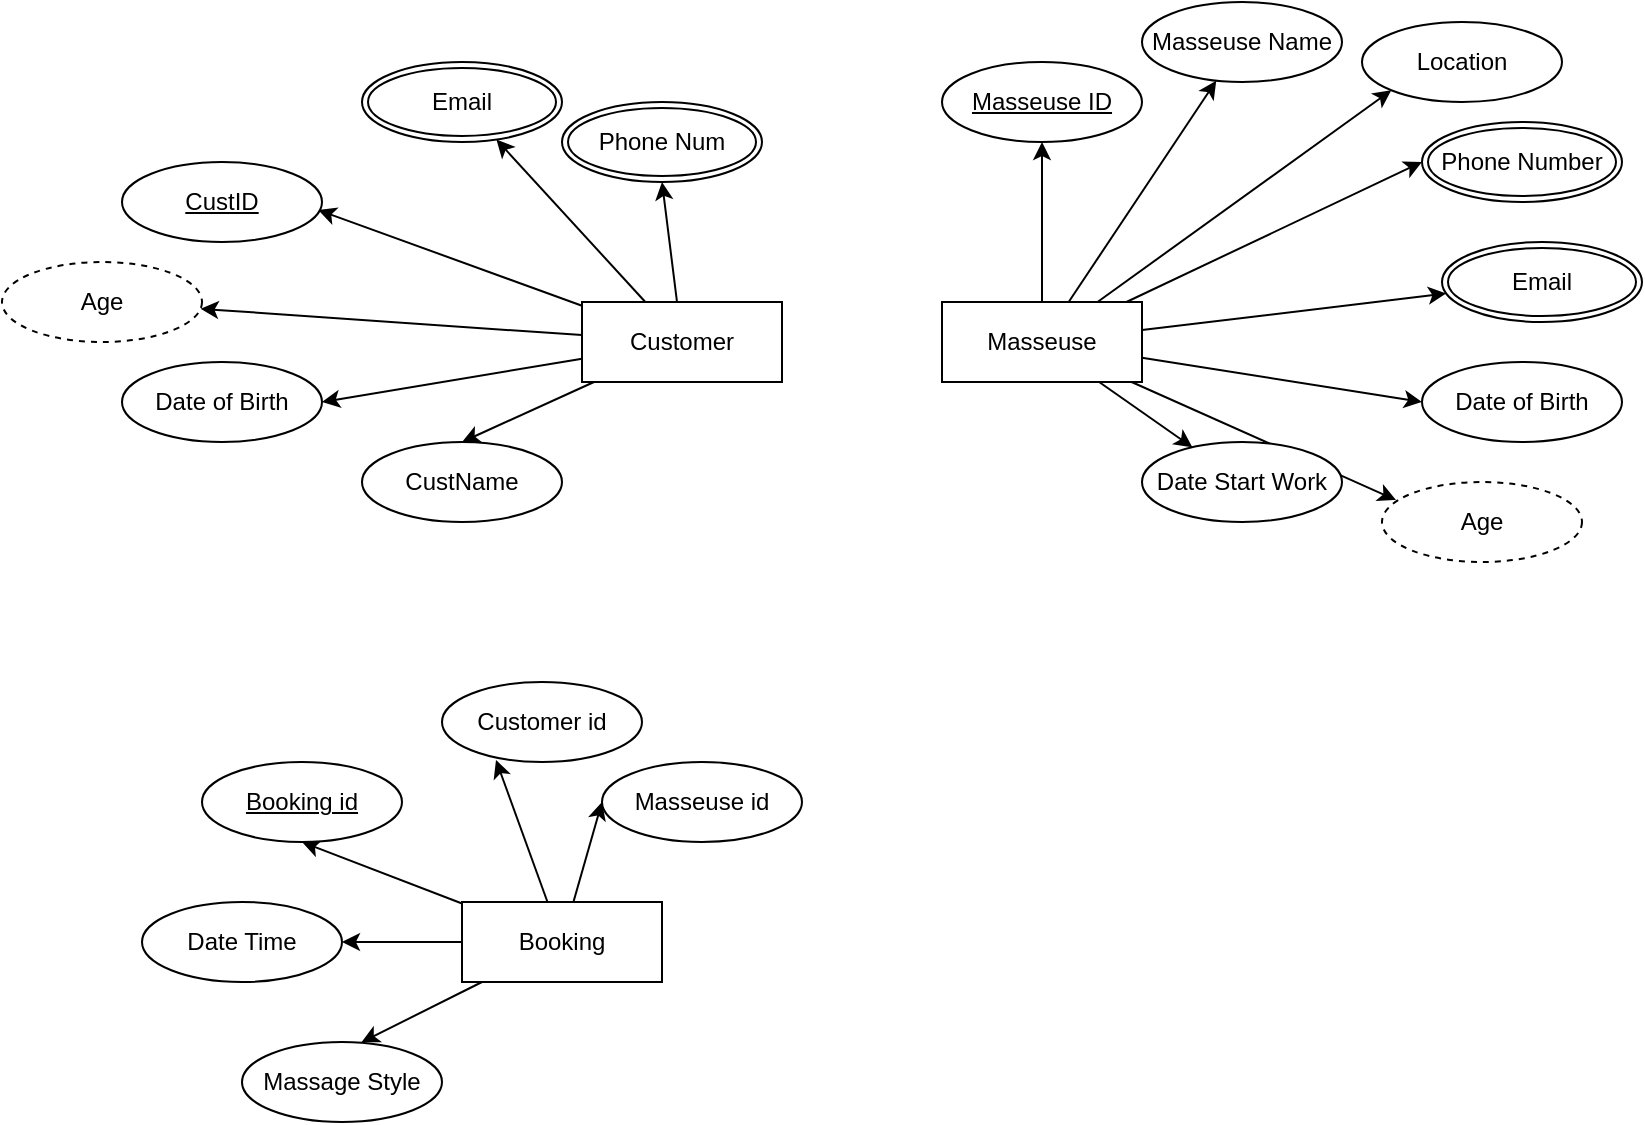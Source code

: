 <mxfile>
    <diagram id="4pDKJXUMzM4LgB4knTGp" name="Page-1">
        <mxGraphModel dx="2279" dy="779" grid="1" gridSize="10" guides="1" tooltips="1" connect="1" arrows="1" fold="1" page="1" pageScale="1" pageWidth="850" pageHeight="1100" math="0" shadow="0">
            <root>
                <mxCell id="0"/>
                <mxCell id="1" parent="0"/>
                <mxCell id="6" style="edgeStyle=none;html=1;entryX=0.981;entryY=0.6;entryDx=0;entryDy=0;entryPerimeter=0;" parent="1" source="3" target="5" edge="1">
                    <mxGeometry relative="1" as="geometry"/>
                </mxCell>
                <mxCell id="8" style="edgeStyle=none;html=1;entryX=0.5;entryY=0;entryDx=0;entryDy=0;" parent="1" source="3" target="7" edge="1">
                    <mxGeometry relative="1" as="geometry"/>
                </mxCell>
                <mxCell id="13" style="edgeStyle=none;html=1;entryX=0.5;entryY=1;entryDx=0;entryDy=0;" parent="1" source="3" target="12" edge="1">
                    <mxGeometry relative="1" as="geometry"/>
                </mxCell>
                <mxCell id="15" style="edgeStyle=none;html=1;" parent="1" source="3" target="14" edge="1">
                    <mxGeometry relative="1" as="geometry"/>
                </mxCell>
                <mxCell id="18" style="edgeStyle=none;html=1;entryX=1;entryY=0.5;entryDx=0;entryDy=0;" parent="1" source="3" target="17" edge="1">
                    <mxGeometry relative="1" as="geometry"/>
                </mxCell>
                <mxCell id="50" style="edgeStyle=none;html=1;" edge="1" parent="1" source="3" target="49">
                    <mxGeometry relative="1" as="geometry"/>
                </mxCell>
                <mxCell id="3" value="Customer" style="whiteSpace=wrap;html=1;align=center;" parent="1" vertex="1">
                    <mxGeometry x="-540" y="160" width="100" height="40" as="geometry"/>
                </mxCell>
                <mxCell id="5" value="CustID" style="ellipse;whiteSpace=wrap;html=1;align=center;fontStyle=4;" parent="1" vertex="1">
                    <mxGeometry x="-770" y="90" width="100" height="40" as="geometry"/>
                </mxCell>
                <mxCell id="7" value="CustName" style="ellipse;whiteSpace=wrap;html=1;align=center;" parent="1" vertex="1">
                    <mxGeometry x="-650" y="230" width="100" height="40" as="geometry"/>
                </mxCell>
                <mxCell id="12" value="Phone Num" style="ellipse;shape=doubleEllipse;margin=3;whiteSpace=wrap;html=1;align=center;" parent="1" vertex="1">
                    <mxGeometry x="-550" y="60" width="100" height="40" as="geometry"/>
                </mxCell>
                <mxCell id="14" value="Email" style="ellipse;shape=doubleEllipse;margin=3;whiteSpace=wrap;html=1;align=center;" parent="1" vertex="1">
                    <mxGeometry x="-650" y="40" width="100" height="40" as="geometry"/>
                </mxCell>
                <mxCell id="20" style="edgeStyle=none;html=1;entryX=0.5;entryY=1;entryDx=0;entryDy=0;" parent="1" source="16" target="19" edge="1">
                    <mxGeometry relative="1" as="geometry"/>
                </mxCell>
                <mxCell id="23" style="edgeStyle=none;html=1;" parent="1" source="16" target="22" edge="1">
                    <mxGeometry relative="1" as="geometry"/>
                </mxCell>
                <mxCell id="25" style="edgeStyle=none;html=1;entryX=0;entryY=1;entryDx=0;entryDy=0;" parent="1" source="16" target="24" edge="1">
                    <mxGeometry relative="1" as="geometry"/>
                </mxCell>
                <mxCell id="28" style="edgeStyle=none;html=1;entryX=0;entryY=0.5;entryDx=0;entryDy=0;" parent="1" source="16" target="27" edge="1">
                    <mxGeometry relative="1" as="geometry"/>
                </mxCell>
                <mxCell id="30" style="edgeStyle=none;html=1;" parent="1" source="16" target="29" edge="1">
                    <mxGeometry relative="1" as="geometry"/>
                </mxCell>
                <mxCell id="32" style="edgeStyle=none;html=1;entryX=0;entryY=0.5;entryDx=0;entryDy=0;" parent="1" source="16" target="31" edge="1">
                    <mxGeometry relative="1" as="geometry"/>
                </mxCell>
                <mxCell id="34" style="edgeStyle=none;html=1;" parent="1" source="16" target="33" edge="1">
                    <mxGeometry relative="1" as="geometry"/>
                </mxCell>
                <mxCell id="52" style="edgeStyle=none;html=1;entryX=0.07;entryY=0.225;entryDx=0;entryDy=0;entryPerimeter=0;" edge="1" parent="1" source="16" target="51">
                    <mxGeometry relative="1" as="geometry"/>
                </mxCell>
                <mxCell id="16" value="Masseuse" style="whiteSpace=wrap;html=1;align=center;" parent="1" vertex="1">
                    <mxGeometry x="-360" y="160" width="100" height="40" as="geometry"/>
                </mxCell>
                <mxCell id="17" value="Date of Birth" style="ellipse;whiteSpace=wrap;html=1;align=center;" parent="1" vertex="1">
                    <mxGeometry x="-770" y="190" width="100" height="40" as="geometry"/>
                </mxCell>
                <mxCell id="19" value="Masseuse ID" style="ellipse;whiteSpace=wrap;html=1;align=center;fontStyle=4;" parent="1" vertex="1">
                    <mxGeometry x="-360" y="40" width="100" height="40" as="geometry"/>
                </mxCell>
                <mxCell id="22" value="Masseuse Name" style="ellipse;whiteSpace=wrap;html=1;align=center;" parent="1" vertex="1">
                    <mxGeometry x="-260" y="10" width="100" height="40" as="geometry"/>
                </mxCell>
                <mxCell id="24" value="Location" style="ellipse;whiteSpace=wrap;html=1;align=center;" parent="1" vertex="1">
                    <mxGeometry x="-150" y="20" width="100" height="40" as="geometry"/>
                </mxCell>
                <mxCell id="27" value="Phone Number" style="ellipse;shape=doubleEllipse;margin=3;whiteSpace=wrap;html=1;align=center;" parent="1" vertex="1">
                    <mxGeometry x="-120" y="70" width="100" height="40" as="geometry"/>
                </mxCell>
                <mxCell id="29" value="Email" style="ellipse;shape=doubleEllipse;margin=3;whiteSpace=wrap;html=1;align=center;" parent="1" vertex="1">
                    <mxGeometry x="-110" y="130" width="100" height="40" as="geometry"/>
                </mxCell>
                <mxCell id="31" value="Date of Birth" style="ellipse;whiteSpace=wrap;html=1;align=center;" parent="1" vertex="1">
                    <mxGeometry x="-120" y="190" width="100" height="40" as="geometry"/>
                </mxCell>
                <mxCell id="33" value="Date Start Work" style="ellipse;whiteSpace=wrap;html=1;align=center;" parent="1" vertex="1">
                    <mxGeometry x="-260" y="230" width="100" height="40" as="geometry"/>
                </mxCell>
                <mxCell id="38" style="edgeStyle=none;html=1;entryX=0.5;entryY=1;entryDx=0;entryDy=0;" parent="1" source="35" target="37" edge="1">
                    <mxGeometry relative="1" as="geometry"/>
                </mxCell>
                <mxCell id="40" style="edgeStyle=none;html=1;entryX=0.27;entryY=0.975;entryDx=0;entryDy=0;entryPerimeter=0;" parent="1" source="35" target="39" edge="1">
                    <mxGeometry relative="1" as="geometry"/>
                </mxCell>
                <mxCell id="42" style="edgeStyle=none;html=1;entryX=0;entryY=0.5;entryDx=0;entryDy=0;" parent="1" source="35" target="41" edge="1">
                    <mxGeometry relative="1" as="geometry"/>
                </mxCell>
                <mxCell id="44" style="edgeStyle=none;html=1;entryX=1;entryY=0.5;entryDx=0;entryDy=0;" parent="1" source="35" target="43" edge="1">
                    <mxGeometry relative="1" as="geometry"/>
                </mxCell>
                <mxCell id="46" style="edgeStyle=none;html=1;entryX=0.597;entryY=0.004;entryDx=0;entryDy=0;entryPerimeter=0;" parent="1" source="35" target="48" edge="1">
                    <mxGeometry relative="1" as="geometry">
                        <mxPoint x="-640" y="540" as="targetPoint"/>
                    </mxGeometry>
                </mxCell>
                <mxCell id="35" value="Booking" style="whiteSpace=wrap;html=1;align=center;" parent="1" vertex="1">
                    <mxGeometry x="-600" y="460" width="100" height="40" as="geometry"/>
                </mxCell>
                <mxCell id="37" value="Booking id" style="ellipse;whiteSpace=wrap;html=1;align=center;fontStyle=4;" parent="1" vertex="1">
                    <mxGeometry x="-730" y="390" width="100" height="40" as="geometry"/>
                </mxCell>
                <mxCell id="39" value="Customer id" style="ellipse;whiteSpace=wrap;html=1;align=center;" parent="1" vertex="1">
                    <mxGeometry x="-610" y="350" width="100" height="40" as="geometry"/>
                </mxCell>
                <mxCell id="41" value="Masseuse id" style="ellipse;whiteSpace=wrap;html=1;align=center;" parent="1" vertex="1">
                    <mxGeometry x="-530" y="390" width="100" height="40" as="geometry"/>
                </mxCell>
                <mxCell id="43" value="Date Time" style="ellipse;whiteSpace=wrap;html=1;align=center;" parent="1" vertex="1">
                    <mxGeometry x="-760" y="460" width="100" height="40" as="geometry"/>
                </mxCell>
                <mxCell id="48" value="Massage Style" style="ellipse;whiteSpace=wrap;html=1;align=center;" parent="1" vertex="1">
                    <mxGeometry x="-710" y="530" width="100" height="40" as="geometry"/>
                </mxCell>
                <mxCell id="49" value="Age" style="ellipse;whiteSpace=wrap;html=1;align=center;dashed=1;" vertex="1" parent="1">
                    <mxGeometry x="-830" y="140" width="100" height="40" as="geometry"/>
                </mxCell>
                <mxCell id="51" value="Age" style="ellipse;whiteSpace=wrap;html=1;align=center;dashed=1;" vertex="1" parent="1">
                    <mxGeometry x="-140" y="250" width="100" height="40" as="geometry"/>
                </mxCell>
            </root>
        </mxGraphModel>
    </diagram>
</mxfile>